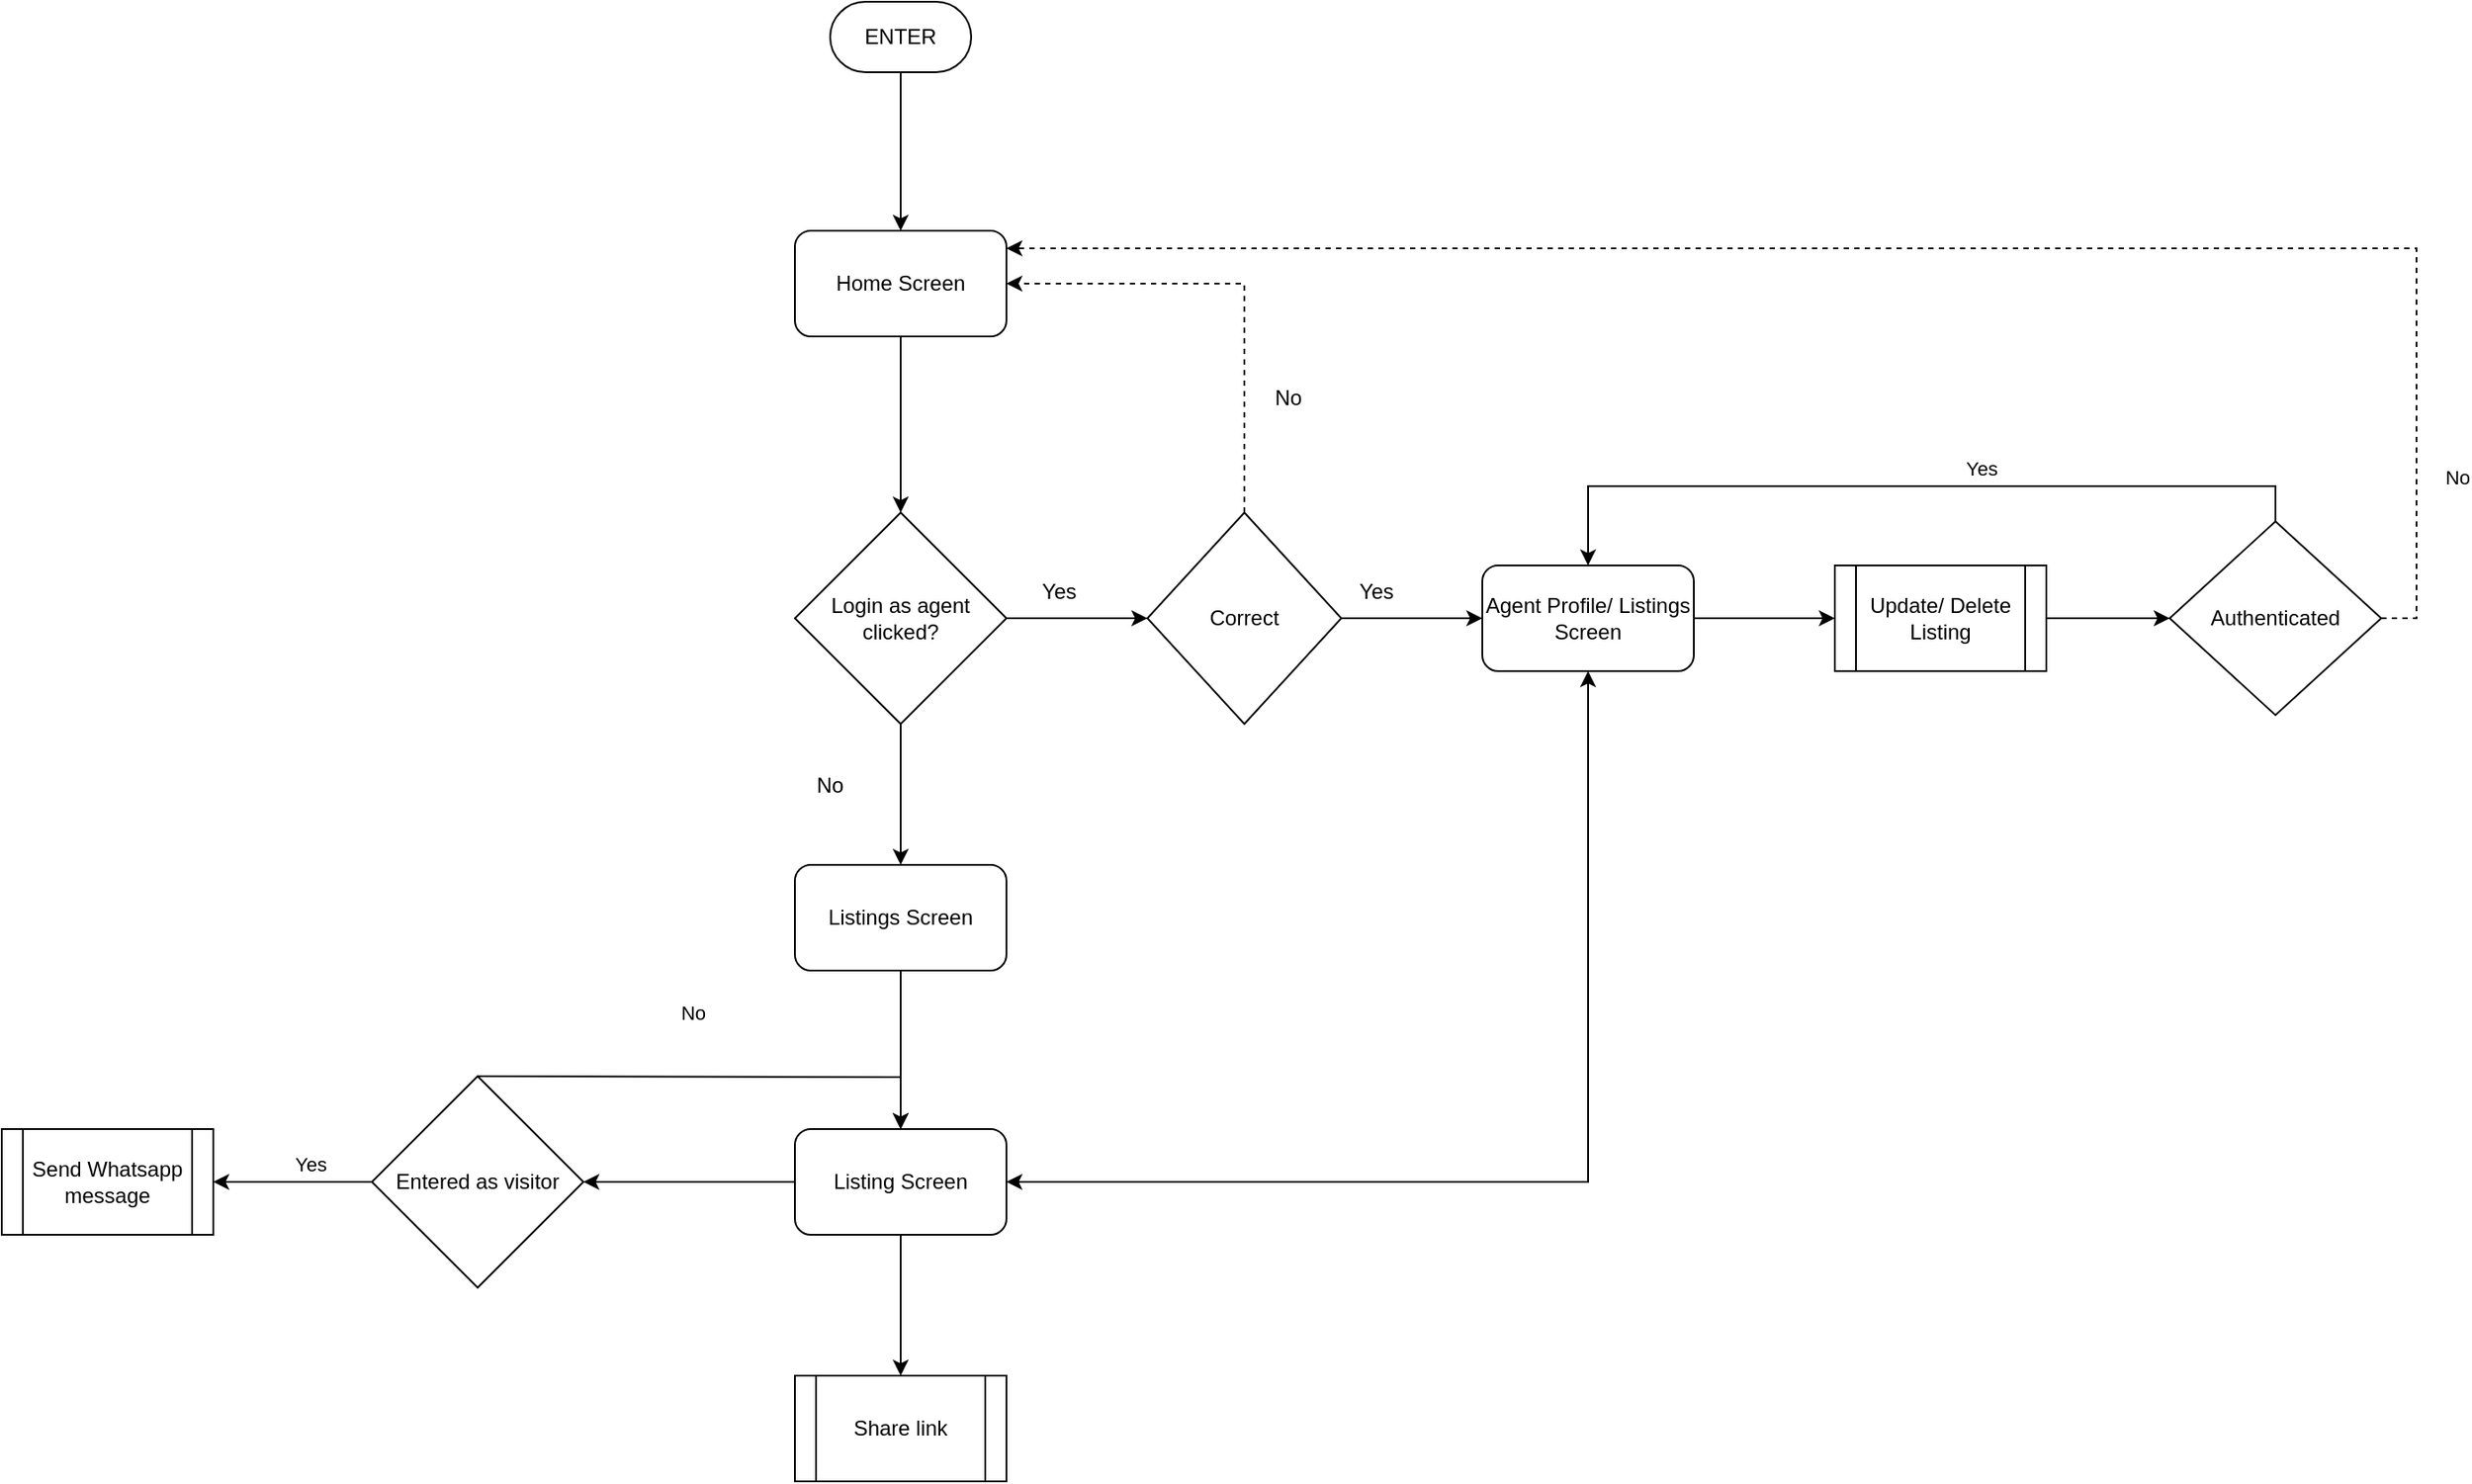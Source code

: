<mxfile version="20.8.11" type="github">
  <diagram id="C5RBs43oDa-KdzZeNtuy" name="Page-1">
    <mxGraphModel dx="2294" dy="760" grid="1" gridSize="10" guides="1" tooltips="1" connect="1" arrows="1" fold="1" page="1" pageScale="1" pageWidth="827" pageHeight="1169" math="0" shadow="0">
      <root>
        <mxCell id="WIyWlLk6GJQsqaUBKTNV-0" />
        <mxCell id="WIyWlLk6GJQsqaUBKTNV-1" parent="WIyWlLk6GJQsqaUBKTNV-0" />
        <mxCell id="2A1EORPoHqhhwJPMqZPA-5" style="edgeStyle=orthogonalEdgeStyle;rounded=0;orthogonalLoop=1;jettySize=auto;html=1;" edge="1" parent="WIyWlLk6GJQsqaUBKTNV-1" source="WIyWlLk6GJQsqaUBKTNV-3">
          <mxGeometry relative="1" as="geometry">
            <mxPoint x="200" y="210" as="targetPoint" />
          </mxGeometry>
        </mxCell>
        <mxCell id="WIyWlLk6GJQsqaUBKTNV-3" value="ENTER" style="rounded=1;whiteSpace=wrap;html=1;fontSize=12;glass=0;strokeWidth=1;shadow=0;arcSize=50;" parent="WIyWlLk6GJQsqaUBKTNV-1" vertex="1">
          <mxGeometry x="160" y="80" width="80" height="40" as="geometry" />
        </mxCell>
        <mxCell id="2A1EORPoHqhhwJPMqZPA-8" style="edgeStyle=orthogonalEdgeStyle;rounded=0;orthogonalLoop=1;jettySize=auto;html=1;" edge="1" parent="WIyWlLk6GJQsqaUBKTNV-1" source="2A1EORPoHqhhwJPMqZPA-6">
          <mxGeometry relative="1" as="geometry">
            <mxPoint x="200" y="370" as="targetPoint" />
          </mxGeometry>
        </mxCell>
        <mxCell id="2A1EORPoHqhhwJPMqZPA-6" value="Home Screen" style="rounded=1;whiteSpace=wrap;html=1;" vertex="1" parent="WIyWlLk6GJQsqaUBKTNV-1">
          <mxGeometry x="140" y="210" width="120" height="60" as="geometry" />
        </mxCell>
        <mxCell id="2A1EORPoHqhhwJPMqZPA-11" style="edgeStyle=orthogonalEdgeStyle;rounded=0;orthogonalLoop=1;jettySize=auto;html=1;" edge="1" parent="WIyWlLk6GJQsqaUBKTNV-1" source="2A1EORPoHqhhwJPMqZPA-9">
          <mxGeometry relative="1" as="geometry">
            <mxPoint x="340" y="430" as="targetPoint" />
          </mxGeometry>
        </mxCell>
        <mxCell id="2A1EORPoHqhhwJPMqZPA-16" style="edgeStyle=orthogonalEdgeStyle;rounded=0;orthogonalLoop=1;jettySize=auto;html=1;" edge="1" parent="WIyWlLk6GJQsqaUBKTNV-1" source="2A1EORPoHqhhwJPMqZPA-9">
          <mxGeometry relative="1" as="geometry">
            <mxPoint x="200" y="570" as="targetPoint" />
          </mxGeometry>
        </mxCell>
        <mxCell id="2A1EORPoHqhhwJPMqZPA-9" value="Login as agent clicked?" style="rhombus;whiteSpace=wrap;html=1;" vertex="1" parent="WIyWlLk6GJQsqaUBKTNV-1">
          <mxGeometry x="140" y="370" width="120" height="120" as="geometry" />
        </mxCell>
        <mxCell id="2A1EORPoHqhhwJPMqZPA-12" value="Yes" style="text;html=1;strokeColor=none;fillColor=none;align=center;verticalAlign=middle;whiteSpace=wrap;rounded=0;" vertex="1" parent="WIyWlLk6GJQsqaUBKTNV-1">
          <mxGeometry x="260" y="400" width="60" height="30" as="geometry" />
        </mxCell>
        <mxCell id="2A1EORPoHqhhwJPMqZPA-13" value="No" style="text;html=1;strokeColor=none;fillColor=none;align=center;verticalAlign=middle;whiteSpace=wrap;rounded=0;" vertex="1" parent="WIyWlLk6GJQsqaUBKTNV-1">
          <mxGeometry x="130" y="510" width="60" height="30" as="geometry" />
        </mxCell>
        <mxCell id="2A1EORPoHqhhwJPMqZPA-27" style="edgeStyle=orthogonalEdgeStyle;rounded=0;orthogonalLoop=1;jettySize=auto;html=1;" edge="1" parent="WIyWlLk6GJQsqaUBKTNV-1" source="2A1EORPoHqhhwJPMqZPA-17">
          <mxGeometry relative="1" as="geometry">
            <mxPoint x="200" y="720" as="targetPoint" />
          </mxGeometry>
        </mxCell>
        <mxCell id="2A1EORPoHqhhwJPMqZPA-17" value="Listings Screen" style="rounded=1;whiteSpace=wrap;html=1;" vertex="1" parent="WIyWlLk6GJQsqaUBKTNV-1">
          <mxGeometry x="140" y="570" width="120" height="60" as="geometry" />
        </mxCell>
        <mxCell id="2A1EORPoHqhhwJPMqZPA-20" style="edgeStyle=orthogonalEdgeStyle;rounded=0;orthogonalLoop=1;jettySize=auto;html=1;entryX=0;entryY=0.5;entryDx=0;entryDy=0;" edge="1" parent="WIyWlLk6GJQsqaUBKTNV-1" source="2A1EORPoHqhhwJPMqZPA-18" target="2A1EORPoHqhhwJPMqZPA-21">
          <mxGeometry relative="1" as="geometry">
            <mxPoint x="475" y="430" as="targetPoint" />
          </mxGeometry>
        </mxCell>
        <mxCell id="2A1EORPoHqhhwJPMqZPA-22" style="edgeStyle=orthogonalEdgeStyle;rounded=0;orthogonalLoop=1;jettySize=auto;html=1;entryX=1;entryY=0.5;entryDx=0;entryDy=0;exitX=0.5;exitY=0;exitDx=0;exitDy=0;dashed=1;" edge="1" parent="WIyWlLk6GJQsqaUBKTNV-1" source="2A1EORPoHqhhwJPMqZPA-18" target="2A1EORPoHqhhwJPMqZPA-6">
          <mxGeometry relative="1" as="geometry" />
        </mxCell>
        <mxCell id="2A1EORPoHqhhwJPMqZPA-18" value="Correct" style="rhombus;whiteSpace=wrap;html=1;glass=0;sketch=0;" vertex="1" parent="WIyWlLk6GJQsqaUBKTNV-1">
          <mxGeometry x="340" y="370" width="110" height="120" as="geometry" />
        </mxCell>
        <mxCell id="2A1EORPoHqhhwJPMqZPA-36" style="edgeStyle=orthogonalEdgeStyle;rounded=0;orthogonalLoop=1;jettySize=auto;html=1;" edge="1" parent="WIyWlLk6GJQsqaUBKTNV-1" source="2A1EORPoHqhhwJPMqZPA-21">
          <mxGeometry relative="1" as="geometry">
            <mxPoint x="730" y="430" as="targetPoint" />
          </mxGeometry>
        </mxCell>
        <mxCell id="2A1EORPoHqhhwJPMqZPA-21" value="Agent Profile/ Listings Screen" style="rounded=1;whiteSpace=wrap;html=1;glass=0;" vertex="1" parent="WIyWlLk6GJQsqaUBKTNV-1">
          <mxGeometry x="530" y="400" width="120" height="60" as="geometry" />
        </mxCell>
        <mxCell id="2A1EORPoHqhhwJPMqZPA-23" value="Yes" style="text;html=1;strokeColor=none;fillColor=none;align=center;verticalAlign=middle;whiteSpace=wrap;rounded=0;" vertex="1" parent="WIyWlLk6GJQsqaUBKTNV-1">
          <mxGeometry x="440" y="400" width="60" height="30" as="geometry" />
        </mxCell>
        <mxCell id="2A1EORPoHqhhwJPMqZPA-24" value="No" style="text;html=1;strokeColor=none;fillColor=none;align=center;verticalAlign=middle;whiteSpace=wrap;rounded=0;" vertex="1" parent="WIyWlLk6GJQsqaUBKTNV-1">
          <mxGeometry x="390" y="290" width="60" height="30" as="geometry" />
        </mxCell>
        <mxCell id="2A1EORPoHqhhwJPMqZPA-45" style="edgeStyle=orthogonalEdgeStyle;rounded=0;orthogonalLoop=1;jettySize=auto;html=1;entryX=0.5;entryY=1;entryDx=0;entryDy=0;startArrow=classic;startFill=1;" edge="1" parent="WIyWlLk6GJQsqaUBKTNV-1" source="2A1EORPoHqhhwJPMqZPA-28" target="2A1EORPoHqhhwJPMqZPA-21">
          <mxGeometry relative="1" as="geometry" />
        </mxCell>
        <mxCell id="2A1EORPoHqhhwJPMqZPA-47" style="edgeStyle=orthogonalEdgeStyle;rounded=0;orthogonalLoop=1;jettySize=auto;html=1;startArrow=none;startFill=0;endArrow=classic;endFill=1;" edge="1" parent="WIyWlLk6GJQsqaUBKTNV-1" source="2A1EORPoHqhhwJPMqZPA-28">
          <mxGeometry relative="1" as="geometry">
            <mxPoint x="200" y="860" as="targetPoint" />
          </mxGeometry>
        </mxCell>
        <mxCell id="2A1EORPoHqhhwJPMqZPA-50" style="edgeStyle=orthogonalEdgeStyle;rounded=0;orthogonalLoop=1;jettySize=auto;html=1;startArrow=none;startFill=0;endArrow=classic;endFill=1;" edge="1" parent="WIyWlLk6GJQsqaUBKTNV-1" source="2A1EORPoHqhhwJPMqZPA-28">
          <mxGeometry relative="1" as="geometry">
            <mxPoint x="20" y="750" as="targetPoint" />
          </mxGeometry>
        </mxCell>
        <mxCell id="2A1EORPoHqhhwJPMqZPA-28" value="Listing Screen" style="rounded=1;whiteSpace=wrap;html=1;" vertex="1" parent="WIyWlLk6GJQsqaUBKTNV-1">
          <mxGeometry x="140" y="720" width="120" height="60" as="geometry" />
        </mxCell>
        <mxCell id="2A1EORPoHqhhwJPMqZPA-39" style="edgeStyle=orthogonalEdgeStyle;rounded=0;orthogonalLoop=1;jettySize=auto;html=1;" edge="1" parent="WIyWlLk6GJQsqaUBKTNV-1" source="2A1EORPoHqhhwJPMqZPA-37">
          <mxGeometry relative="1" as="geometry">
            <mxPoint x="920" y="430" as="targetPoint" />
          </mxGeometry>
        </mxCell>
        <mxCell id="2A1EORPoHqhhwJPMqZPA-37" value="Update/ Delete Listing" style="shape=process;whiteSpace=wrap;html=1;backgroundOutline=1;glass=0;sketch=0;" vertex="1" parent="WIyWlLk6GJQsqaUBKTNV-1">
          <mxGeometry x="730" y="400" width="120" height="60" as="geometry" />
        </mxCell>
        <mxCell id="2A1EORPoHqhhwJPMqZPA-41" style="edgeStyle=orthogonalEdgeStyle;rounded=0;orthogonalLoop=1;jettySize=auto;html=1;exitX=0.5;exitY=0;exitDx=0;exitDy=0;" edge="1" parent="WIyWlLk6GJQsqaUBKTNV-1" source="2A1EORPoHqhhwJPMqZPA-40">
          <mxGeometry relative="1" as="geometry">
            <mxPoint x="590" y="400" as="targetPoint" />
            <Array as="points">
              <mxPoint x="980" y="355" />
              <mxPoint x="590" y="355" />
              <mxPoint x="590" y="400" />
            </Array>
          </mxGeometry>
        </mxCell>
        <mxCell id="2A1EORPoHqhhwJPMqZPA-42" value="Yes" style="edgeLabel;html=1;align=center;verticalAlign=middle;resizable=0;points=[];" vertex="1" connectable="0" parent="2A1EORPoHqhhwJPMqZPA-41">
          <mxGeometry x="-0.176" relative="1" as="geometry">
            <mxPoint y="-10" as="offset" />
          </mxGeometry>
        </mxCell>
        <mxCell id="2A1EORPoHqhhwJPMqZPA-43" style="edgeStyle=orthogonalEdgeStyle;rounded=0;orthogonalLoop=1;jettySize=auto;html=1;exitX=1;exitY=0.5;exitDx=0;exitDy=0;dashed=1;" edge="1" parent="WIyWlLk6GJQsqaUBKTNV-1" source="2A1EORPoHqhhwJPMqZPA-40">
          <mxGeometry relative="1" as="geometry">
            <mxPoint x="260" y="220" as="targetPoint" />
            <Array as="points">
              <mxPoint x="1060" y="430" />
              <mxPoint x="1060" y="220" />
              <mxPoint x="260" y="220" />
            </Array>
          </mxGeometry>
        </mxCell>
        <mxCell id="2A1EORPoHqhhwJPMqZPA-40" value="Authenticated" style="rhombus;whiteSpace=wrap;html=1;glass=0;sketch=0;" vertex="1" parent="WIyWlLk6GJQsqaUBKTNV-1">
          <mxGeometry x="920" y="375" width="120" height="110" as="geometry" />
        </mxCell>
        <mxCell id="2A1EORPoHqhhwJPMqZPA-44" value="No" style="edgeLabel;html=1;align=center;verticalAlign=middle;resizable=0;points=[];" vertex="1" connectable="0" parent="WIyWlLk6GJQsqaUBKTNV-1">
          <mxGeometry x="910" y="320" as="geometry">
            <mxPoint x="173" y="30" as="offset" />
          </mxGeometry>
        </mxCell>
        <mxCell id="2A1EORPoHqhhwJPMqZPA-48" value="Share link" style="shape=process;whiteSpace=wrap;html=1;backgroundOutline=1;glass=0;sketch=0;" vertex="1" parent="WIyWlLk6GJQsqaUBKTNV-1">
          <mxGeometry x="140" y="860" width="120" height="60" as="geometry" />
        </mxCell>
        <mxCell id="2A1EORPoHqhhwJPMqZPA-53" style="edgeStyle=orthogonalEdgeStyle;rounded=0;orthogonalLoop=1;jettySize=auto;html=1;startArrow=none;startFill=0;endArrow=classic;endFill=1;" edge="1" parent="WIyWlLk6GJQsqaUBKTNV-1">
          <mxGeometry relative="1" as="geometry">
            <mxPoint x="-100" y="750" as="sourcePoint" />
            <mxPoint x="-190" y="750" as="targetPoint" />
          </mxGeometry>
        </mxCell>
        <mxCell id="2A1EORPoHqhhwJPMqZPA-54" value="Yes" style="edgeLabel;html=1;align=center;verticalAlign=middle;resizable=0;points=[];" vertex="1" connectable="0" parent="2A1EORPoHqhhwJPMqZPA-53">
          <mxGeometry x="-0.206" y="-1" relative="1" as="geometry">
            <mxPoint y="-9" as="offset" />
          </mxGeometry>
        </mxCell>
        <mxCell id="2A1EORPoHqhhwJPMqZPA-56" style="edgeStyle=orthogonalEdgeStyle;rounded=0;orthogonalLoop=1;jettySize=auto;html=1;entryX=0.5;entryY=0;entryDx=0;entryDy=0;startArrow=none;startFill=0;endArrow=classic;endFill=1;exitX=0.5;exitY=0;exitDx=0;exitDy=0;" edge="1" parent="WIyWlLk6GJQsqaUBKTNV-1" target="2A1EORPoHqhhwJPMqZPA-28">
          <mxGeometry relative="1" as="geometry">
            <mxPoint x="-40" y="690" as="sourcePoint" />
          </mxGeometry>
        </mxCell>
        <mxCell id="2A1EORPoHqhhwJPMqZPA-55" value="Send Whatsapp message" style="shape=process;whiteSpace=wrap;html=1;backgroundOutline=1;glass=0;sketch=0;" vertex="1" parent="WIyWlLk6GJQsqaUBKTNV-1">
          <mxGeometry x="-310" y="720" width="120" height="60" as="geometry" />
        </mxCell>
        <mxCell id="2A1EORPoHqhhwJPMqZPA-57" value="No" style="edgeLabel;html=1;align=center;verticalAlign=middle;resizable=0;points=[];" vertex="1" connectable="0" parent="WIyWlLk6GJQsqaUBKTNV-1">
          <mxGeometry x="89.996" y="660" as="geometry">
            <mxPoint x="-8" y="-6" as="offset" />
          </mxGeometry>
        </mxCell>
        <mxCell id="2A1EORPoHqhhwJPMqZPA-58" value="Entered as visitor" style="rhombus;whiteSpace=wrap;html=1;glass=0;sketch=0;" vertex="1" parent="WIyWlLk6GJQsqaUBKTNV-1">
          <mxGeometry x="-100" y="690" width="120" height="120" as="geometry" />
        </mxCell>
      </root>
    </mxGraphModel>
  </diagram>
</mxfile>
